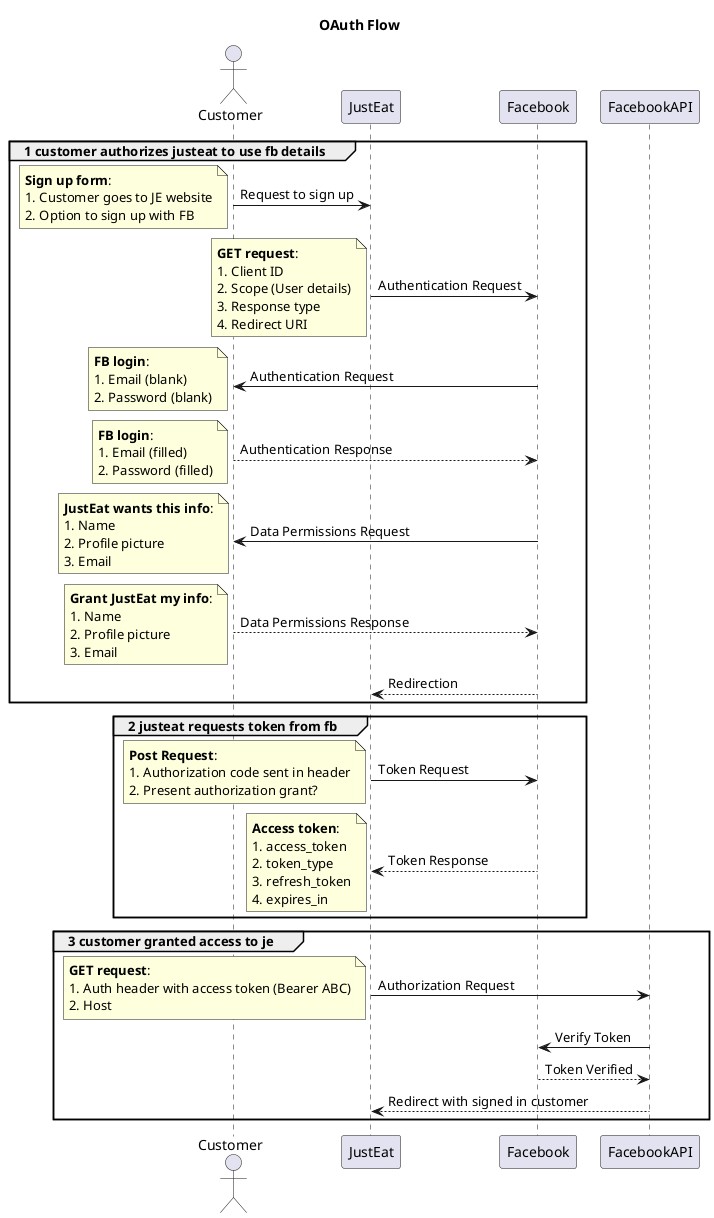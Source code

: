 @startuml
title: OAuth Flow

actor Customer

group 1 customer authorizes justeat to use fb details
Customer -> JustEat: Request to sign up 
note left
**Sign up form**:
# Customer goes to JE website
# Option to sign up with FB 
end note

JustEat -> Facebook: Authentication Request
note left
**GET request**:
# Client ID
# Scope (User details)
# Response type
# Redirect URI
end note

Customer <- Facebook: Authentication Request 
note left
**FB login**:
# Email (blank)
# Password (blank)
end note

Customer --> Facebook: Authentication Response 
note left
**FB login**:
# Email (filled)
# Password (filled)
end note

Customer <- Facebook: Data Permissions Request 
note left
**JustEat wants this info**:
# Name
# Profile picture
# Email
end note

Customer --> Facebook: Data Permissions Response 
note left
**Grant JustEat my info**:
# Name
# Profile picture
# Email
end note

JustEat <-- Facebook: Redirection
end group 

group 2 justeat requests token from fb 
JustEat -> Facebook: Token Request
note left
**Post Request**:
# Authorization code sent in header
# Present authorization grant?
end note

JustEat <-- Facebook: Token Response 
note left
**Access token**:
# access_token
# token_type
# refresh_token
# expires_in
end note
end group

group 3 customer granted access to je 

JustEat -> FacebookAPI: Authorization Request
note left
**GET request**:
# Auth header with access token (Bearer ABC)
# Host 
end note

Facebook <- FacebookAPI: Verify Token
Facebook --> FacebookAPI: Token Verified 

JustEat <-- FacebookAPI: Redirect with signed in customer
end group

@enduml